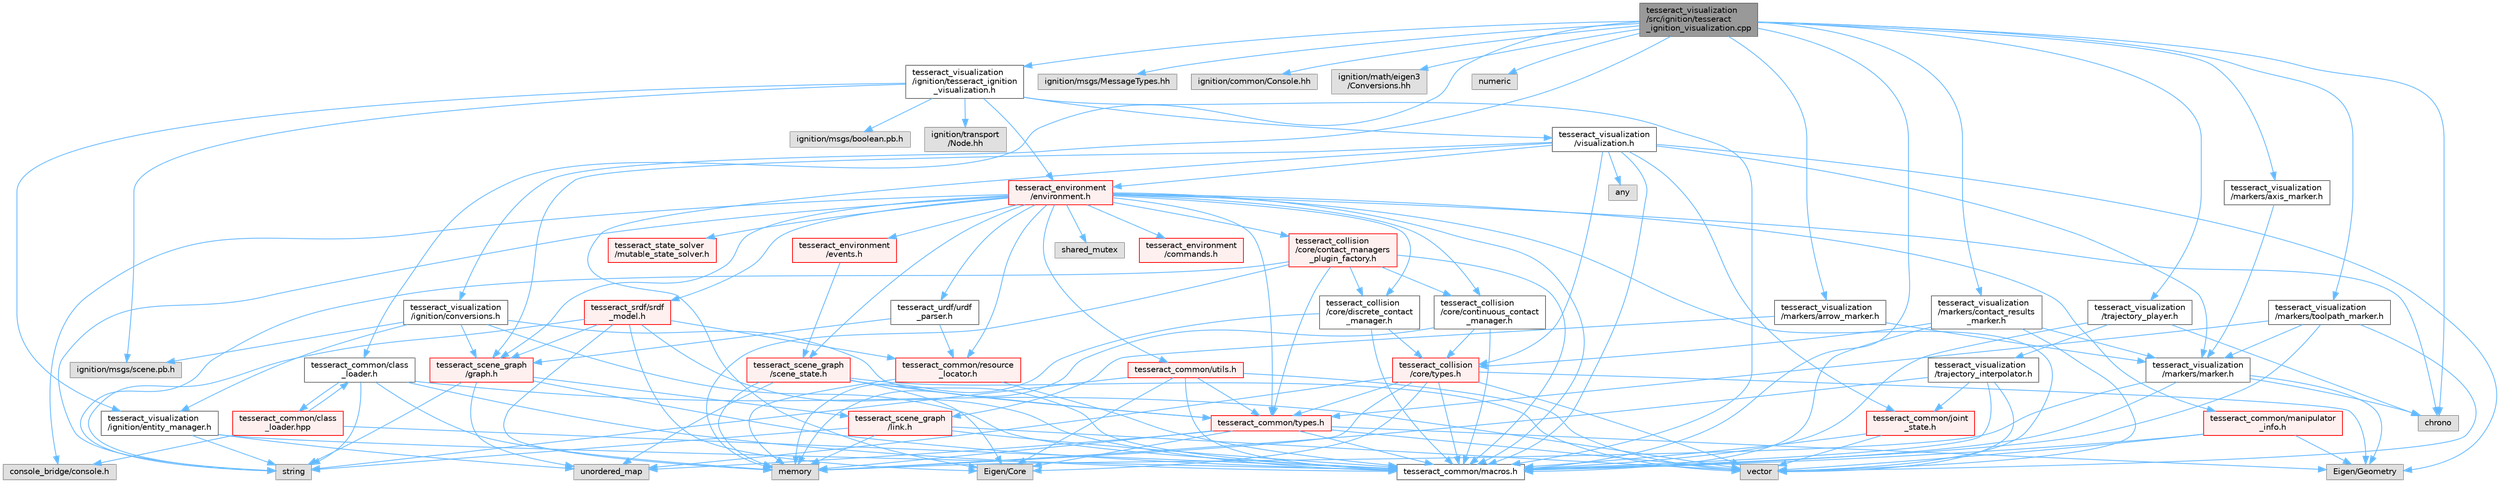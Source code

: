 digraph "tesseract_visualization/src/ignition/tesseract_ignition_visualization.cpp"
{
 // LATEX_PDF_SIZE
  bgcolor="transparent";
  edge [fontname=Helvetica,fontsize=10,labelfontname=Helvetica,labelfontsize=10];
  node [fontname=Helvetica,fontsize=10,shape=box,height=0.2,width=0.4];
  Node1 [label="tesseract_visualization\l/src/ignition/tesseract\l_ignition_visualization.cpp",height=0.2,width=0.4,color="gray40", fillcolor="grey60", style="filled", fontcolor="black",tooltip=" "];
  Node1 -> Node2 [color="steelblue1",style="solid"];
  Node2 [label="tesseract_common/macros.h",height=0.2,width=0.4,color="grey40", fillcolor="white", style="filled",URL="$de/d3c/macros_8h.html",tooltip="Common Tesseract Macros."];
  Node1 -> Node3 [color="steelblue1",style="solid"];
  Node3 [label="ignition/msgs/MessageTypes.hh",height=0.2,width=0.4,color="grey60", fillcolor="#E0E0E0", style="filled",tooltip=" "];
  Node1 -> Node4 [color="steelblue1",style="solid"];
  Node4 [label="ignition/common/Console.hh",height=0.2,width=0.4,color="grey60", fillcolor="#E0E0E0", style="filled",tooltip=" "];
  Node1 -> Node5 [color="steelblue1",style="solid"];
  Node5 [label="ignition/math/eigen3\l/Conversions.hh",height=0.2,width=0.4,color="grey60", fillcolor="#E0E0E0", style="filled",tooltip=" "];
  Node1 -> Node6 [color="steelblue1",style="solid"];
  Node6 [label="chrono",height=0.2,width=0.4,color="grey60", fillcolor="#E0E0E0", style="filled",tooltip=" "];
  Node1 -> Node7 [color="steelblue1",style="solid"];
  Node7 [label="numeric",height=0.2,width=0.4,color="grey60", fillcolor="#E0E0E0", style="filled",tooltip=" "];
  Node1 -> Node8 [color="steelblue1",style="solid"];
  Node8 [label="tesseract_visualization\l/ignition/tesseract_ignition\l_visualization.h",height=0.2,width=0.4,color="grey40", fillcolor="white", style="filled",URL="$d0/de9/tesseract__ignition__visualization_8h.html",tooltip=" "];
  Node8 -> Node2 [color="steelblue1",style="solid"];
  Node8 -> Node9 [color="steelblue1",style="solid"];
  Node9 [label="ignition/msgs/scene.pb.h",height=0.2,width=0.4,color="grey60", fillcolor="#E0E0E0", style="filled",tooltip=" "];
  Node8 -> Node10 [color="steelblue1",style="solid"];
  Node10 [label="ignition/msgs/boolean.pb.h",height=0.2,width=0.4,color="grey60", fillcolor="#E0E0E0", style="filled",tooltip=" "];
  Node8 -> Node11 [color="steelblue1",style="solid"];
  Node11 [label="ignition/transport\l/Node.hh",height=0.2,width=0.4,color="grey60", fillcolor="#E0E0E0", style="filled",tooltip=" "];
  Node8 -> Node12 [color="steelblue1",style="solid"];
  Node12 [label="tesseract_visualization\l/visualization.h",height=0.2,width=0.4,color="grey40", fillcolor="white", style="filled",URL="$d2/d02/visualization_8h.html",tooltip="Visualization Class."];
  Node12 -> Node2 [color="steelblue1",style="solid"];
  Node12 -> Node13 [color="steelblue1",style="solid"];
  Node13 [label="Eigen/Core",height=0.2,width=0.4,color="grey60", fillcolor="#E0E0E0", style="filled",tooltip=" "];
  Node12 -> Node14 [color="steelblue1",style="solid"];
  Node14 [label="Eigen/Geometry",height=0.2,width=0.4,color="grey60", fillcolor="#E0E0E0", style="filled",tooltip=" "];
  Node12 -> Node15 [color="steelblue1",style="solid"];
  Node15 [label="any",height=0.2,width=0.4,color="grey60", fillcolor="#E0E0E0", style="filled",tooltip=" "];
  Node12 -> Node16 [color="steelblue1",style="solid"];
  Node16 [label="tesseract_common/joint\l_state.h",height=0.2,width=0.4,color="red", fillcolor="#FFF0F0", style="filled",URL="$d4/dc4/joint__state_8h.html",tooltip="Tesseract Joint State."];
  Node16 -> Node2 [color="steelblue1",style="solid"];
  Node16 -> Node18 [color="steelblue1",style="solid"];
  Node18 [label="vector",height=0.2,width=0.4,color="grey60", fillcolor="#E0E0E0", style="filled",tooltip=" "];
  Node12 -> Node20 [color="steelblue1",style="solid"];
  Node20 [label="tesseract_collision\l/core/types.h",height=0.2,width=0.4,color="red", fillcolor="#FFF0F0", style="filled",URL="$d3/db3/tesseract__collision_2core_2include_2tesseract__collision_2core_2types_8h.html",tooltip="Tesseracts Collision Common Types."];
  Node20 -> Node2 [color="steelblue1",style="solid"];
  Node20 -> Node13 [color="steelblue1",style="solid"];
  Node20 -> Node14 [color="steelblue1",style="solid"];
  Node20 -> Node18 [color="steelblue1",style="solid"];
  Node20 -> Node21 [color="steelblue1",style="solid"];
  Node21 [label="memory",height=0.2,width=0.4,color="grey60", fillcolor="#E0E0E0", style="filled",tooltip=" "];
  Node20 -> Node24 [color="steelblue1",style="solid"];
  Node24 [label="unordered_map",height=0.2,width=0.4,color="grey60", fillcolor="#E0E0E0", style="filled",tooltip=" "];
  Node20 -> Node38 [color="steelblue1",style="solid"];
  Node38 [label="tesseract_common/types.h",height=0.2,width=0.4,color="red", fillcolor="#FFF0F0", style="filled",URL="$dd/ddb/tesseract__common_2include_2tesseract__common_2types_8h.html",tooltip="Common Tesseract Types."];
  Node38 -> Node2 [color="steelblue1",style="solid"];
  Node38 -> Node13 [color="steelblue1",style="solid"];
  Node38 -> Node14 [color="steelblue1",style="solid"];
  Node38 -> Node18 [color="steelblue1",style="solid"];
  Node38 -> Node21 [color="steelblue1",style="solid"];
  Node38 -> Node24 [color="steelblue1",style="solid"];
  Node12 -> Node68 [color="steelblue1",style="solid"];
  Node68 [label="tesseract_scene_graph\l/graph.h",height=0.2,width=0.4,color="red", fillcolor="#FFF0F0", style="filled",URL="$d6/df3/graph_8h.html",tooltip="A basic scene graph using boost."];
  Node68 -> Node2 [color="steelblue1",style="solid"];
  Node68 -> Node31 [color="steelblue1",style="solid"];
  Node31 [label="string",height=0.2,width=0.4,color="grey60", fillcolor="#E0E0E0", style="filled",tooltip=" "];
  Node68 -> Node24 [color="steelblue1",style="solid"];
  Node68 -> Node75 [color="steelblue1",style="solid"];
  Node75 [label="tesseract_scene_graph\l/link.h",height=0.2,width=0.4,color="red", fillcolor="#FFF0F0", style="filled",URL="$d2/d5c/tesseract__scene__graph_2include_2tesseract__scene__graph_2link_8h.html",tooltip=" "];
  Node75 -> Node2 [color="steelblue1",style="solid"];
  Node75 -> Node31 [color="steelblue1",style="solid"];
  Node75 -> Node18 [color="steelblue1",style="solid"];
  Node75 -> Node21 [color="steelblue1",style="solid"];
  Node12 -> Node77 [color="steelblue1",style="solid"];
  Node77 [label="tesseract_environment\l/environment.h",height=0.2,width=0.4,color="red", fillcolor="#FFF0F0", style="filled",URL="$de/d26/environment_8h.html",tooltip=" "];
  Node77 -> Node2 [color="steelblue1",style="solid"];
  Node77 -> Node18 [color="steelblue1",style="solid"];
  Node77 -> Node31 [color="steelblue1",style="solid"];
  Node77 -> Node78 [color="steelblue1",style="solid"];
  Node78 [label="shared_mutex",height=0.2,width=0.4,color="grey60", fillcolor="#E0E0E0", style="filled",tooltip=" "];
  Node77 -> Node6 [color="steelblue1",style="solid"];
  Node77 -> Node79 [color="steelblue1",style="solid"];
  Node79 [label="console_bridge/console.h",height=0.2,width=0.4,color="grey60", fillcolor="#E0E0E0", style="filled",tooltip=" "];
  Node77 -> Node80 [color="steelblue1",style="solid"];
  Node80 [label="tesseract_environment\l/commands.h",height=0.2,width=0.4,color="red", fillcolor="#FFF0F0", style="filled",URL="$d5/d90/commands_8h.html",tooltip="This contains classes for recording operations applied to the environment for tracking changes...."];
  Node77 -> Node106 [color="steelblue1",style="solid"];
  Node106 [label="tesseract_environment\l/events.h",height=0.2,width=0.4,color="red", fillcolor="#FFF0F0", style="filled",URL="$db/dd2/events_8h.html",tooltip="Tesseract Events."];
  Node106 -> Node107 [color="steelblue1",style="solid"];
  Node107 [label="tesseract_scene_graph\l/scene_state.h",height=0.2,width=0.4,color="red", fillcolor="#FFF0F0", style="filled",URL="$d7/dea/scene__state_8h.html",tooltip="This holds a state of the scene."];
  Node107 -> Node2 [color="steelblue1",style="solid"];
  Node107 -> Node13 [color="steelblue1",style="solid"];
  Node107 -> Node24 [color="steelblue1",style="solid"];
  Node107 -> Node18 [color="steelblue1",style="solid"];
  Node107 -> Node21 [color="steelblue1",style="solid"];
  Node107 -> Node38 [color="steelblue1",style="solid"];
  Node77 -> Node108 [color="steelblue1",style="solid"];
  Node108 [label="tesseract_collision\l/core/discrete_contact\l_manager.h",height=0.2,width=0.4,color="grey40", fillcolor="white", style="filled",URL="$db/d35/discrete__contact__manager_8h.html",tooltip="This is the discrete contact manager base class."];
  Node108 -> Node2 [color="steelblue1",style="solid"];
  Node108 -> Node21 [color="steelblue1",style="solid"];
  Node108 -> Node20 [color="steelblue1",style="solid"];
  Node77 -> Node109 [color="steelblue1",style="solid"];
  Node109 [label="tesseract_collision\l/core/continuous_contact\l_manager.h",height=0.2,width=0.4,color="grey40", fillcolor="white", style="filled",URL="$d6/d0f/continuous__contact__manager_8h.html",tooltip="This is the continuous contact manager base class."];
  Node109 -> Node2 [color="steelblue1",style="solid"];
  Node109 -> Node21 [color="steelblue1",style="solid"];
  Node109 -> Node20 [color="steelblue1",style="solid"];
  Node77 -> Node110 [color="steelblue1",style="solid"];
  Node110 [label="tesseract_collision\l/core/contact_managers\l_plugin_factory.h",height=0.2,width=0.4,color="red", fillcolor="#FFF0F0", style="filled",URL="$da/d56/contact__managers__plugin__factory_8h.html",tooltip="Factory for loading contact managers as plugins."];
  Node110 -> Node2 [color="steelblue1",style="solid"];
  Node110 -> Node31 [color="steelblue1",style="solid"];
  Node110 -> Node21 [color="steelblue1",style="solid"];
  Node110 -> Node108 [color="steelblue1",style="solid"];
  Node110 -> Node109 [color="steelblue1",style="solid"];
  Node110 -> Node38 [color="steelblue1",style="solid"];
  Node77 -> Node68 [color="steelblue1",style="solid"];
  Node77 -> Node107 [color="steelblue1",style="solid"];
  Node77 -> Node124 [color="steelblue1",style="solid"];
  Node124 [label="tesseract_state_solver\l/mutable_state_solver.h",height=0.2,width=0.4,color="red", fillcolor="#FFF0F0", style="filled",URL="$d3/d54/mutable__state__solver_8h.html",tooltip="Tesseract Scene Graph Mutable State Solver Interface ."];
  Node77 -> Node126 [color="steelblue1",style="solid"];
  Node126 [label="tesseract_urdf/urdf\l_parser.h",height=0.2,width=0.4,color="grey40", fillcolor="white", style="filled",URL="$d8/dec/urdf__parser_8h.html",tooltip="A urdf parser for tesseract."];
  Node126 -> Node68 [color="steelblue1",style="solid"];
  Node126 -> Node37 [color="steelblue1",style="solid"];
  Node37 [label="tesseract_common/resource\l_locator.h",height=0.2,width=0.4,color="red", fillcolor="#FFF0F0", style="filled",URL="$d3/d95/resource__locator_8h.html",tooltip="Locate and retrieve resource data."];
  Node37 -> Node2 [color="steelblue1",style="solid"];
  Node37 -> Node21 [color="steelblue1",style="solid"];
  Node77 -> Node127 [color="steelblue1",style="solid"];
  Node127 [label="tesseract_srdf/srdf\l_model.h",height=0.2,width=0.4,color="red", fillcolor="#FFF0F0", style="filled",URL="$d0/d42/srdf__model_8h.html",tooltip="Parse srdf xml."];
  Node127 -> Node2 [color="steelblue1",style="solid"];
  Node127 -> Node31 [color="steelblue1",style="solid"];
  Node127 -> Node21 [color="steelblue1",style="solid"];
  Node127 -> Node13 [color="steelblue1",style="solid"];
  Node127 -> Node68 [color="steelblue1",style="solid"];
  Node127 -> Node37 [color="steelblue1",style="solid"];
  Node77 -> Node37 [color="steelblue1",style="solid"];
  Node77 -> Node128 [color="steelblue1",style="solid"];
  Node128 [label="tesseract_common/manipulator\l_info.h",height=0.2,width=0.4,color="red", fillcolor="#FFF0F0", style="filled",URL="$d5/df5/manipulator__info_8h.html",tooltip=" "];
  Node128 -> Node2 [color="steelblue1",style="solid"];
  Node128 -> Node18 [color="steelblue1",style="solid"];
  Node128 -> Node14 [color="steelblue1",style="solid"];
  Node77 -> Node38 [color="steelblue1",style="solid"];
  Node77 -> Node60 [color="steelblue1",style="solid"];
  Node60 [label="tesseract_common/utils.h",height=0.2,width=0.4,color="red", fillcolor="#FFF0F0", style="filled",URL="$dc/d79/tesseract__common_2include_2tesseract__common_2utils_8h.html",tooltip="Common Tesseract Utility Functions."];
  Node60 -> Node2 [color="steelblue1",style="solid"];
  Node60 -> Node18 [color="steelblue1",style="solid"];
  Node60 -> Node31 [color="steelblue1",style="solid"];
  Node60 -> Node13 [color="steelblue1",style="solid"];
  Node60 -> Node38 [color="steelblue1",style="solid"];
  Node12 -> Node142 [color="steelblue1",style="solid"];
  Node142 [label="tesseract_visualization\l/markers/marker.h",height=0.2,width=0.4,color="grey40", fillcolor="white", style="filled",URL="$d6/d58/marker_8h.html",tooltip=" "];
  Node142 -> Node2 [color="steelblue1",style="solid"];
  Node142 -> Node6 [color="steelblue1",style="solid"];
  Node142 -> Node21 [color="steelblue1",style="solid"];
  Node142 -> Node14 [color="steelblue1",style="solid"];
  Node8 -> Node143 [color="steelblue1",style="solid"];
  Node143 [label="tesseract_visualization\l/ignition/entity_manager.h",height=0.2,width=0.4,color="grey40", fillcolor="white", style="filled",URL="$df/d8c/entity__manager_8h.html",tooltip="A entity manager for Tesseract components that get added to Ignition Scene."];
  Node143 -> Node2 [color="steelblue1",style="solid"];
  Node143 -> Node31 [color="steelblue1",style="solid"];
  Node143 -> Node24 [color="steelblue1",style="solid"];
  Node8 -> Node77 [color="steelblue1",style="solid"];
  Node1 -> Node144 [color="steelblue1",style="solid"];
  Node144 [label="tesseract_visualization\l/ignition/conversions.h",height=0.2,width=0.4,color="grey40", fillcolor="white", style="filled",URL="$da/dd6/conversions_8h.html",tooltip="A set of conversion between Tesseract and Ignition Robotics objects."];
  Node144 -> Node2 [color="steelblue1",style="solid"];
  Node144 -> Node9 [color="steelblue1",style="solid"];
  Node144 -> Node143 [color="steelblue1",style="solid"];
  Node144 -> Node68 [color="steelblue1",style="solid"];
  Node144 -> Node38 [color="steelblue1",style="solid"];
  Node1 -> Node145 [color="steelblue1",style="solid"];
  Node145 [label="tesseract_visualization\l/trajectory_player.h",height=0.2,width=0.4,color="grey40", fillcolor="white", style="filled",URL="$d3/db8/trajectory__player_8h.html",tooltip="Trajectory player class."];
  Node145 -> Node2 [color="steelblue1",style="solid"];
  Node145 -> Node6 [color="steelblue1",style="solid"];
  Node145 -> Node146 [color="steelblue1",style="solid"];
  Node146 [label="tesseract_visualization\l/trajectory_interpolator.h",height=0.2,width=0.4,color="grey40", fillcolor="white", style="filled",URL="$d7/d5e/trajectory__interpolator_8h.html",tooltip="Trajectory interpolator class."];
  Node146 -> Node2 [color="steelblue1",style="solid"];
  Node146 -> Node18 [color="steelblue1",style="solid"];
  Node146 -> Node21 [color="steelblue1",style="solid"];
  Node146 -> Node16 [color="steelblue1",style="solid"];
  Node1 -> Node147 [color="steelblue1",style="solid"];
  Node147 [label="tesseract_visualization\l/markers/arrow_marker.h",height=0.2,width=0.4,color="grey40", fillcolor="white", style="filled",URL="$da/d05/arrow__marker_8h.html",tooltip=" "];
  Node147 -> Node142 [color="steelblue1",style="solid"];
  Node147 -> Node75 [color="steelblue1",style="solid"];
  Node1 -> Node148 [color="steelblue1",style="solid"];
  Node148 [label="tesseract_visualization\l/markers/axis_marker.h",height=0.2,width=0.4,color="grey40", fillcolor="white", style="filled",URL="$d6/d28/axis__marker_8h.html",tooltip=" "];
  Node148 -> Node142 [color="steelblue1",style="solid"];
  Node1 -> Node149 [color="steelblue1",style="solid"];
  Node149 [label="tesseract_visualization\l/markers/contact_results\l_marker.h",height=0.2,width=0.4,color="grey40", fillcolor="white", style="filled",URL="$d5/d96/contact__results__marker_8h.html",tooltip=" "];
  Node149 -> Node2 [color="steelblue1",style="solid"];
  Node149 -> Node18 [color="steelblue1",style="solid"];
  Node149 -> Node142 [color="steelblue1",style="solid"];
  Node149 -> Node20 [color="steelblue1",style="solid"];
  Node1 -> Node150 [color="steelblue1",style="solid"];
  Node150 [label="tesseract_visualization\l/markers/toolpath_marker.h",height=0.2,width=0.4,color="grey40", fillcolor="white", style="filled",URL="$d6/da4/toolpath__marker_8h.html",tooltip=" "];
  Node150 -> Node2 [color="steelblue1",style="solid"];
  Node150 -> Node18 [color="steelblue1",style="solid"];
  Node150 -> Node142 [color="steelblue1",style="solid"];
  Node150 -> Node38 [color="steelblue1",style="solid"];
  Node1 -> Node116 [color="steelblue1",style="solid"];
  Node116 [label="tesseract_common/class\l_loader.h",height=0.2,width=0.4,color="grey40", fillcolor="white", style="filled",URL="$dd/d9f/class__loader_8h.html",tooltip="Class Loader to be used throughout Tesseract for loading plugins."];
  Node116 -> Node2 [color="steelblue1",style="solid"];
  Node116 -> Node21 [color="steelblue1",style="solid"];
  Node116 -> Node31 [color="steelblue1",style="solid"];
  Node116 -> Node18 [color="steelblue1",style="solid"];
  Node116 -> Node117 [color="steelblue1",style="solid"];
  Node117 [label="tesseract_common/class\l_loader.hpp",height=0.2,width=0.4,color="red", fillcolor="#FFF0F0", style="filled",URL="$d5/dac/class__loader_8hpp.html",tooltip="Class Loader to be used throughout Tesseract for loading plugins."];
  Node117 -> Node2 [color="steelblue1",style="solid"];
  Node117 -> Node79 [color="steelblue1",style="solid"];
  Node117 -> Node116 [color="steelblue1",style="solid"];
}
